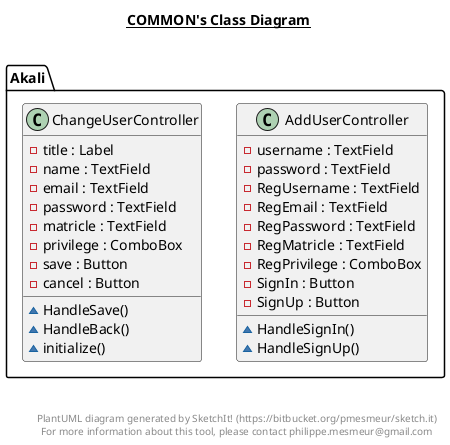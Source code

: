 @startuml

title __COMMON's Class Diagram__\n

  package Akali {
    class AddUserController {
        - username : TextField
        - password : TextField
        - RegUsername : TextField
        - RegEmail : TextField
        - RegPassword : TextField
        - RegMatricle : TextField
        - RegPrivilege : ComboBox
        - SignIn : Button
        - SignUp : Button
        ~ HandleSignIn()
        ~ HandleSignUp()
    }
  }
  

  package Akali {
    class ChangeUserController {
        - title : Label
        - name : TextField
        - email : TextField
        - password : TextField
        - matricle : TextField
        - privilege : ComboBox
        - save : Button
        - cancel : Button
        ~ HandleSave()
        ~ HandleBack()
        ~ initialize()
    }
  }
  



right footer


PlantUML diagram generated by SketchIt! (https://bitbucket.org/pmesmeur/sketch.it)
For more information about this tool, please contact philippe.mesmeur@gmail.com
endfooter

@enduml
